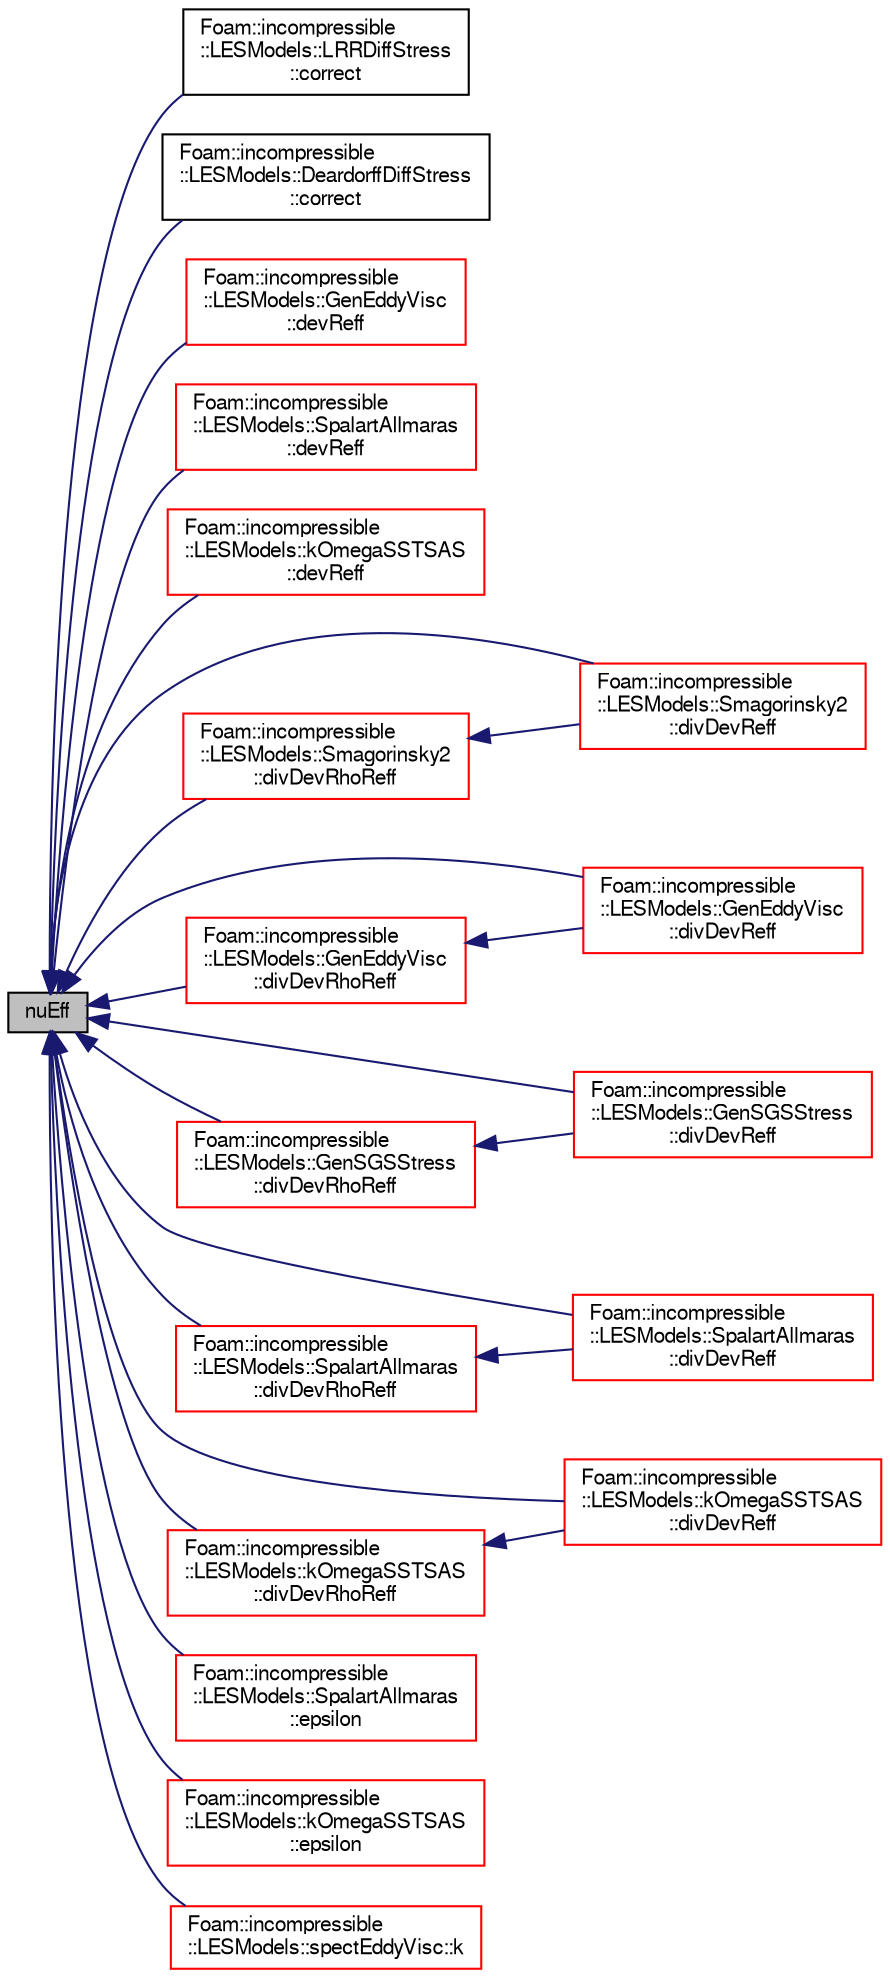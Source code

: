 digraph "nuEff"
{
  bgcolor="transparent";
  edge [fontname="FreeSans",fontsize="10",labelfontname="FreeSans",labelfontsize="10"];
  node [fontname="FreeSans",fontsize="10",shape=record];
  rankdir="LR";
  Node1162 [label="nuEff",height=0.2,width=0.4,color="black", fillcolor="grey75", style="filled", fontcolor="black"];
  Node1162 -> Node1163 [dir="back",color="midnightblue",fontsize="10",style="solid",fontname="FreeSans"];
  Node1163 [label="Foam::incompressible\l::LESModels::LRRDiffStress\l::correct",height=0.2,width=0.4,color="black",URL="$a30878.html#a4f67b3ab06ec329ec02fa14d5f15d8f2",tooltip="Correct Eddy-Viscosity and related properties. "];
  Node1162 -> Node1164 [dir="back",color="midnightblue",fontsize="10",style="solid",fontname="FreeSans"];
  Node1164 [label="Foam::incompressible\l::LESModels::DeardorffDiffStress\l::correct",height=0.2,width=0.4,color="black",URL="$a30830.html#a4f67b3ab06ec329ec02fa14d5f15d8f2",tooltip="Correct Eddy-Viscosity and related properties. "];
  Node1162 -> Node1165 [dir="back",color="midnightblue",fontsize="10",style="solid",fontname="FreeSans"];
  Node1165 [label="Foam::incompressible\l::LESModels::GenEddyVisc\l::devReff",height=0.2,width=0.4,color="red",URL="$a30846.html#a5449021fbe915095746a83606a000df4",tooltip="Return the effective sub-grid turbulence stress tensor. "];
  Node1162 -> Node1169 [dir="back",color="midnightblue",fontsize="10",style="solid",fontname="FreeSans"];
  Node1169 [label="Foam::incompressible\l::LESModels::SpalartAllmaras\l::devReff",height=0.2,width=0.4,color="red",URL="$a30902.html#a5449021fbe915095746a83606a000df4",tooltip="Return the effective sub-grid turbulence stress tensor. "];
  Node1162 -> Node1174 [dir="back",color="midnightblue",fontsize="10",style="solid",fontname="FreeSans"];
  Node1174 [label="Foam::incompressible\l::LESModels::kOmegaSSTSAS\l::devReff",height=0.2,width=0.4,color="red",URL="$a30866.html#a5449021fbe915095746a83606a000df4",tooltip="Return the effective sub-grid turbulence stress tensor. "];
  Node1162 -> Node1177 [dir="back",color="midnightblue",fontsize="10",style="solid",fontname="FreeSans"];
  Node1177 [label="Foam::incompressible\l::LESModels::Smagorinsky2\l::divDevReff",height=0.2,width=0.4,color="red",URL="$a30898.html#a028ac2eaccc9a479009b15cc6e21a89e",tooltip="Return the deviatoric part of the effective sub-grid. "];
  Node1162 -> Node1180 [dir="back",color="midnightblue",fontsize="10",style="solid",fontname="FreeSans"];
  Node1180 [label="Foam::incompressible\l::LESModels::GenEddyVisc\l::divDevReff",height=0.2,width=0.4,color="red",URL="$a30846.html#a028ac2eaccc9a479009b15cc6e21a89e",tooltip="Return the deviatoric part of the effective sub-grid. "];
  Node1162 -> Node1182 [dir="back",color="midnightblue",fontsize="10",style="solid",fontname="FreeSans"];
  Node1182 [label="Foam::incompressible\l::LESModels::GenSGSStress\l::divDevReff",height=0.2,width=0.4,color="red",URL="$a30850.html#a028ac2eaccc9a479009b15cc6e21a89e",tooltip="Return the deviatoric part of the effective sub-grid. "];
  Node1162 -> Node1185 [dir="back",color="midnightblue",fontsize="10",style="solid",fontname="FreeSans"];
  Node1185 [label="Foam::incompressible\l::LESModels::SpalartAllmaras\l::divDevReff",height=0.2,width=0.4,color="red",URL="$a30902.html#a028ac2eaccc9a479009b15cc6e21a89e",tooltip="Return the deviatoric part of the effective sub-grid. "];
  Node1162 -> Node1186 [dir="back",color="midnightblue",fontsize="10",style="solid",fontname="FreeSans"];
  Node1186 [label="Foam::incompressible\l::LESModels::kOmegaSSTSAS\l::divDevReff",height=0.2,width=0.4,color="red",URL="$a30866.html#a028ac2eaccc9a479009b15cc6e21a89e",tooltip="Return the deviatoric part of the effective sub-grid. "];
  Node1162 -> Node1187 [dir="back",color="midnightblue",fontsize="10",style="solid",fontname="FreeSans"];
  Node1187 [label="Foam::incompressible\l::LESModels::Smagorinsky2\l::divDevRhoReff",height=0.2,width=0.4,color="red",URL="$a30898.html#a1d0345d58cf17e030967c2b77a4477d6",tooltip="Return the deviatoric part of the effective sub-grid. "];
  Node1187 -> Node1177 [dir="back",color="midnightblue",fontsize="10",style="solid",fontname="FreeSans"];
  Node1162 -> Node1188 [dir="back",color="midnightblue",fontsize="10",style="solid",fontname="FreeSans"];
  Node1188 [label="Foam::incompressible\l::LESModels::GenEddyVisc\l::divDevRhoReff",height=0.2,width=0.4,color="red",URL="$a30846.html#a1d0345d58cf17e030967c2b77a4477d6",tooltip="Return the deviatoric part of the effective sub-grid. "];
  Node1188 -> Node1180 [dir="back",color="midnightblue",fontsize="10",style="solid",fontname="FreeSans"];
  Node1162 -> Node1190 [dir="back",color="midnightblue",fontsize="10",style="solid",fontname="FreeSans"];
  Node1190 [label="Foam::incompressible\l::LESModels::GenSGSStress\l::divDevRhoReff",height=0.2,width=0.4,color="red",URL="$a30850.html#a1d0345d58cf17e030967c2b77a4477d6",tooltip="Return the deviatoric part of the effective sub-grid. "];
  Node1190 -> Node1182 [dir="back",color="midnightblue",fontsize="10",style="solid",fontname="FreeSans"];
  Node1162 -> Node1191 [dir="back",color="midnightblue",fontsize="10",style="solid",fontname="FreeSans"];
  Node1191 [label="Foam::incompressible\l::LESModels::SpalartAllmaras\l::divDevRhoReff",height=0.2,width=0.4,color="red",URL="$a30902.html#a1d0345d58cf17e030967c2b77a4477d6",tooltip="Return the deviatoric part of the effective sub-grid. "];
  Node1191 -> Node1185 [dir="back",color="midnightblue",fontsize="10",style="solid",fontname="FreeSans"];
  Node1162 -> Node1192 [dir="back",color="midnightblue",fontsize="10",style="solid",fontname="FreeSans"];
  Node1192 [label="Foam::incompressible\l::LESModels::kOmegaSSTSAS\l::divDevRhoReff",height=0.2,width=0.4,color="red",URL="$a30866.html#a1d0345d58cf17e030967c2b77a4477d6",tooltip="Return the deviatoric part of the effective sub-grid. "];
  Node1192 -> Node1186 [dir="back",color="midnightblue",fontsize="10",style="solid",fontname="FreeSans"];
  Node1162 -> Node1193 [dir="back",color="midnightblue",fontsize="10",style="solid",fontname="FreeSans"];
  Node1193 [label="Foam::incompressible\l::LESModels::SpalartAllmaras\l::epsilon",height=0.2,width=0.4,color="red",URL="$a30902.html#a7593db4148b0ba5155861a0292ec9c32",tooltip="Return sub-grid disipation rate. "];
  Node1162 -> Node1194 [dir="back",color="midnightblue",fontsize="10",style="solid",fontname="FreeSans"];
  Node1194 [label="Foam::incompressible\l::LESModels::kOmegaSSTSAS\l::epsilon",height=0.2,width=0.4,color="red",URL="$a30866.html#a7593db4148b0ba5155861a0292ec9c32",tooltip="Return sub-grid disipation rate. "];
  Node1162 -> Node1197 [dir="back",color="midnightblue",fontsize="10",style="solid",fontname="FreeSans"];
  Node1197 [label="Foam::incompressible\l::LESModels::spectEddyVisc::k",height=0.2,width=0.4,color="red",URL="$a30918.html#a2e01d66cd4db498fd5e869ea66925978",tooltip="Return SGS kinetic energy. "];
}
